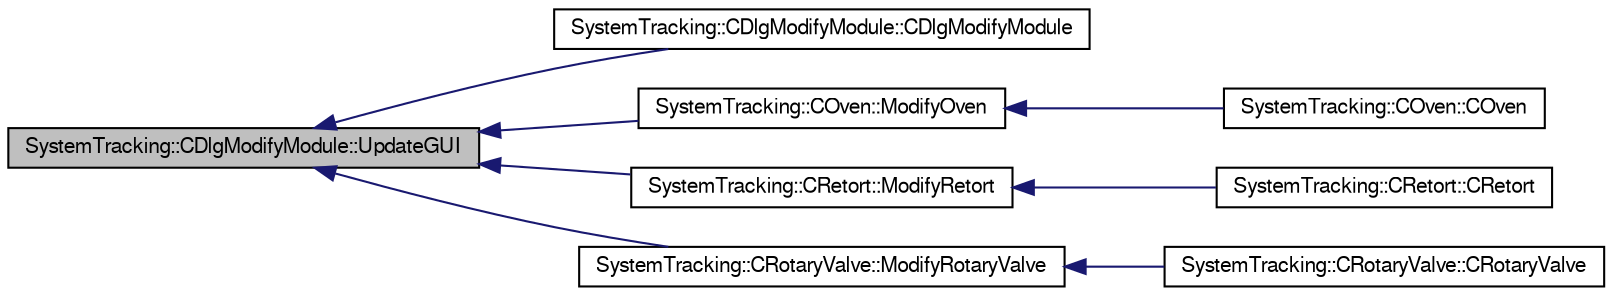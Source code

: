 digraph G
{
  edge [fontname="FreeSans",fontsize="10",labelfontname="FreeSans",labelfontsize="10"];
  node [fontname="FreeSans",fontsize="10",shape=record];
  rankdir="LR";
  Node1 [label="SystemTracking::CDlgModifyModule::UpdateGUI",height=0.2,width=0.4,color="black", fillcolor="grey75", style="filled" fontcolor="black"];
  Node1 -> Node2 [dir="back",color="midnightblue",fontsize="10",style="solid",fontname="FreeSans"];
  Node2 [label="SystemTracking::CDlgModifyModule::CDlgModifyModule",height=0.2,width=0.4,color="black", fillcolor="white", style="filled",URL="$classSystemTracking_1_1CDlgModifyModule.html#ac746c8efea735712323d23e010b2b06e",tooltip="Default constructor."];
  Node1 -> Node3 [dir="back",color="midnightblue",fontsize="10",style="solid",fontname="FreeSans"];
  Node3 [label="SystemTracking::COven::ModifyOven",height=0.2,width=0.4,color="black", fillcolor="white", style="filled",URL="$classSystemTracking_1_1COven.html#a21b2d2f965b518383334e1a3fca47ec8",tooltip="slot for modify Oven."];
  Node3 -> Node4 [dir="back",color="midnightblue",fontsize="10",style="solid",fontname="FreeSans"];
  Node4 [label="SystemTracking::COven::COven",height=0.2,width=0.4,color="black", fillcolor="white", style="filled",URL="$classSystemTracking_1_1COven.html#a84561c637cffc6d3312fca1f19728f00",tooltip="Default constructor."];
  Node1 -> Node5 [dir="back",color="midnightblue",fontsize="10",style="solid",fontname="FreeSans"];
  Node5 [label="SystemTracking::CRetort::ModifyRetort",height=0.2,width=0.4,color="black", fillcolor="white", style="filled",URL="$classSystemTracking_1_1CRetort.html#a0f66c9e9fd1d42a5ceb747545a137955",tooltip="slot for modify Retort."];
  Node5 -> Node6 [dir="back",color="midnightblue",fontsize="10",style="solid",fontname="FreeSans"];
  Node6 [label="SystemTracking::CRetort::CRetort",height=0.2,width=0.4,color="black", fillcolor="white", style="filled",URL="$classSystemTracking_1_1CRetort.html#a34017c9a88dde5aeef817f57dc27e303",tooltip="Default constructor."];
  Node1 -> Node7 [dir="back",color="midnightblue",fontsize="10",style="solid",fontname="FreeSans"];
  Node7 [label="SystemTracking::CRotaryValve::ModifyRotaryValve",height=0.2,width=0.4,color="black", fillcolor="white", style="filled",URL="$classSystemTracking_1_1CRotaryValve.html#a6e0848acc61f232eeff7cd1cddaeec41",tooltip="slot for modify Rotary valve."];
  Node7 -> Node8 [dir="back",color="midnightblue",fontsize="10",style="solid",fontname="FreeSans"];
  Node8 [label="SystemTracking::CRotaryValve::CRotaryValve",height=0.2,width=0.4,color="black", fillcolor="white", style="filled",URL="$classSystemTracking_1_1CRotaryValve.html#ad1ba1c8baaa57a937e855a27159c70d7",tooltip="Default constructor."];
}
